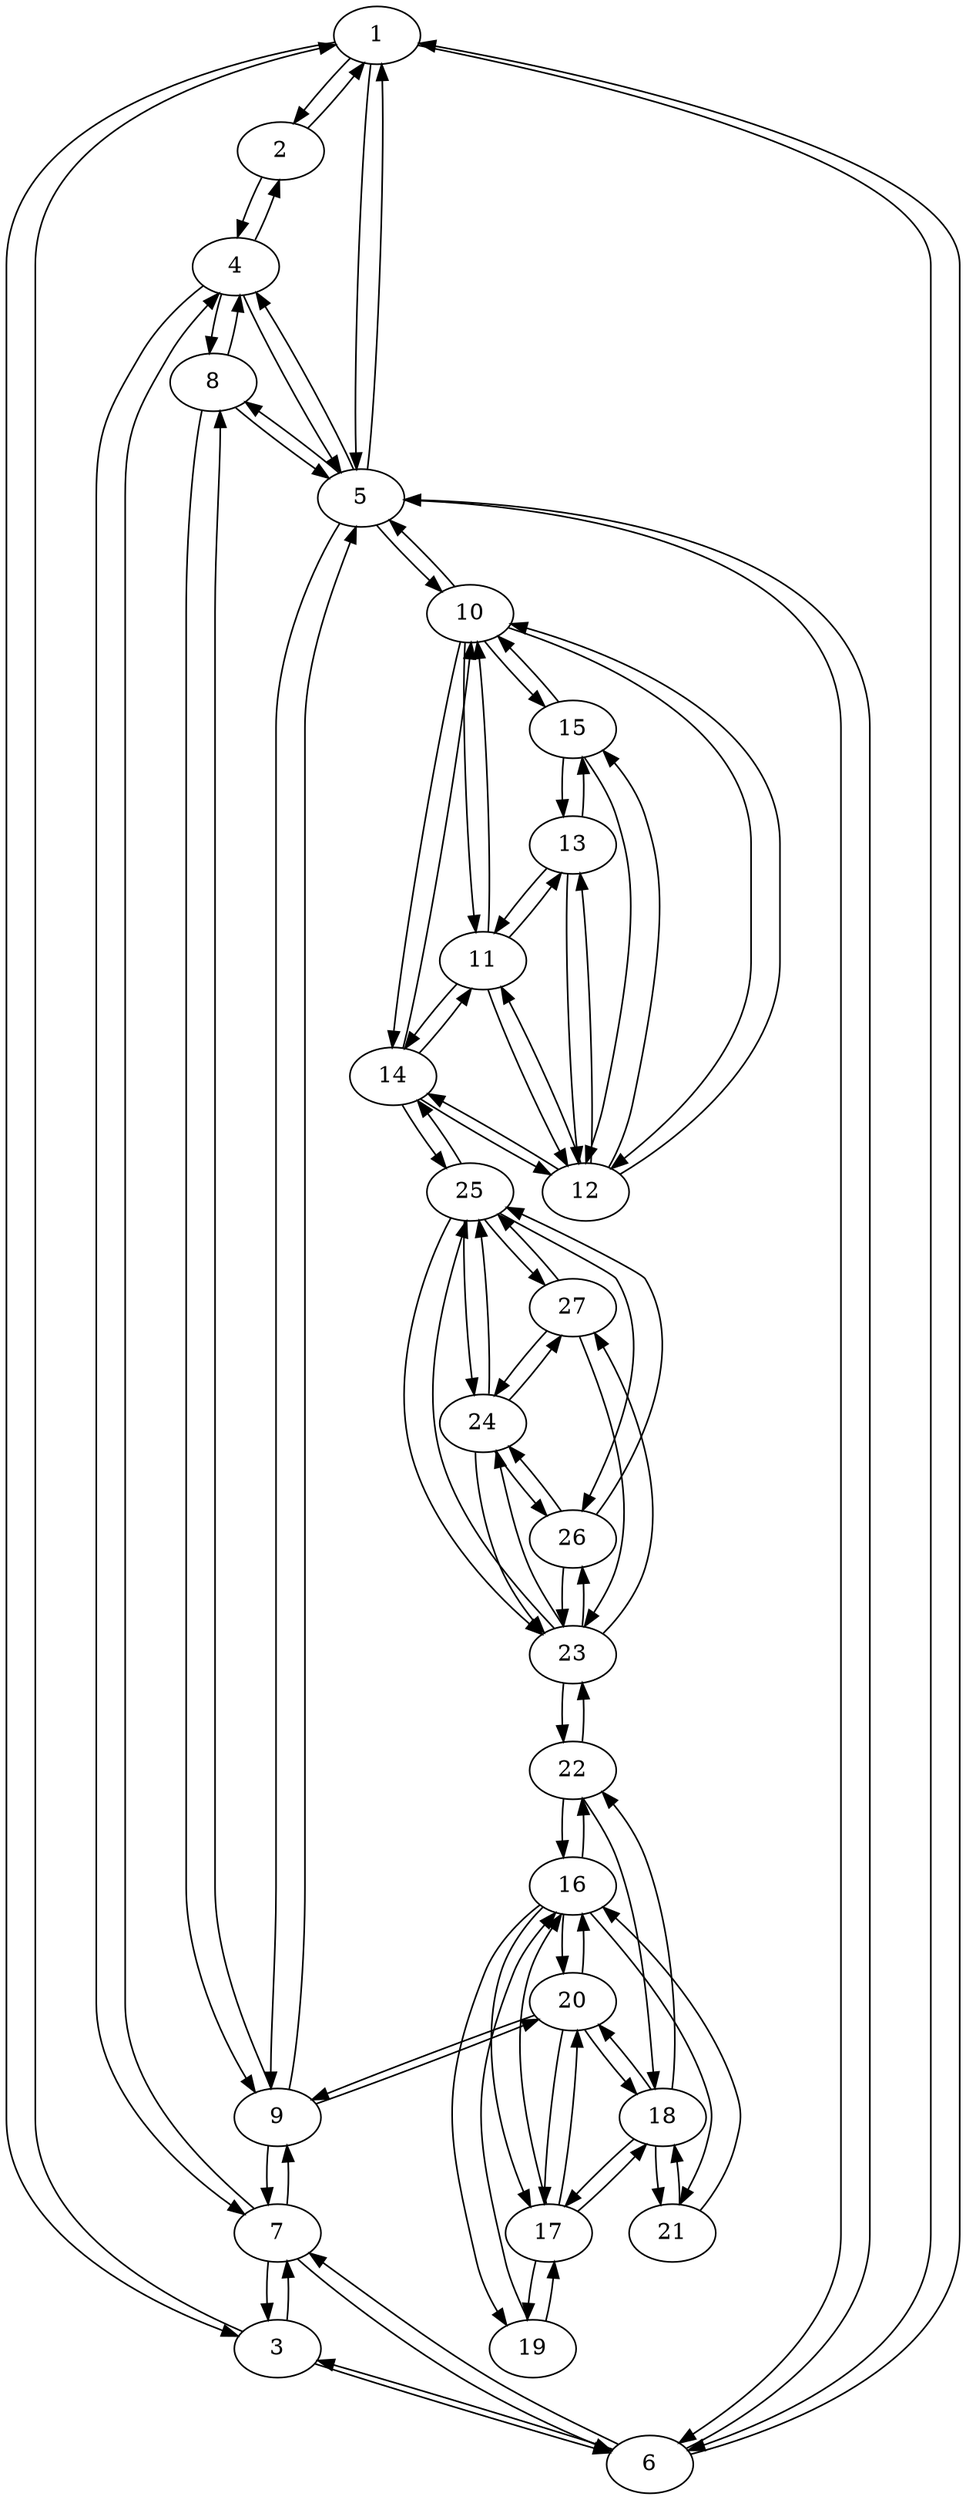 digraph G {
  1 -> 2 [level = "Master"];
  1 -> 3 [level = "Master"];
  1 -> 5 [level = "Master"];
  1 -> 6 [level = "Master"];
  2 -> 1 [level = "Master"];
  2 -> 4 [level = "Master"];
  3 -> 1 [level = "Master"];
  3 -> 6 [level = "Master"];
  3 -> 7 [level = "Master"];
  4 -> 2 [level = "Master"];
  4 -> 5 [level = "Master"];
  4 -> 7 [level = "Master"];
  4 -> 8 [level = "Master"];
  5 -> 1 [level = "Master"];
  5 -> 4 [level = "Master"];
  5 -> 6 [level = "Master"];
  5 -> 8 [level = "Master"];
  5 -> 9 [level = "Master"];
  5 -> 10 [level = "Master"];
  6 -> 1 [level = "Master"];
  6 -> 3 [level = "Master"];
  6 -> 5 [level = "Master"];
  6 -> 7 [level = "Master"];
  7 -> 3 [level = "Master"];
  7 -> 4 [level = "Master"];
  7 -> 6 [level = "Master"];
  7 -> 9 [level = "Master"];
  8 -> 4 [level = "Master"];
  8 -> 5 [level = "Master"];
  8 -> 9 [level = "Master"];
  9 -> 5 [level = "Master"];
  9 -> 7 [level = "Master"];
  9 -> 8 [level = "Master"];
  9 -> 20 [level = "Master"];
  10 -> 5 [level = "Master"];
  10 -> 11 [level = "Master"];
  10 -> 12 [level = "Master"];
  10 -> 14 [level = "Master"];
  10 -> 15 [level = "Master"];
  11 -> 10 [level = "Master"];
  11 -> 12 [level = "Master"];
  11 -> 13 [level = "Master"];
  11 -> 14 [level = "Master"];
  12 -> 10 [level = "Master"];
  12 -> 11 [level = "Master"];
  12 -> 13 [level = "Master"];
  12 -> 14 [level = "Master"];
  12 -> 15 [level = "Master"];
  13 -> 11 [level = "Master"];
  13 -> 12 [level = "Master"];
  13 -> 15 [level = "Master"];
  14 -> 10 [level = "Master"];
  14 -> 11 [level = "Master"];
  14 -> 12 [level = "Master"];
  14 -> 25 [level = "Master"];
  15 -> 10 [level = "Master"];
  15 -> 12 [level = "Master"];
  15 -> 13 [level = "Master"];
  16 -> 17 [level = "Master"];
  16 -> 19 [level = "Master"];
  16 -> 20 [level = "Master"];
  16 -> 21 [level = "Master"];
  16 -> 22 [level = "Master"];
  17 -> 16 [level = "Master"];
  17 -> 18 [level = "Master"];
  17 -> 19 [level = "Master"];
  17 -> 20 [level = "Master"];
  18 -> 17 [level = "Master"];
  18 -> 20 [level = "Master"];
  18 -> 21 [level = "Master"];
  18 -> 22 [level = "Master"];
  19 -> 16 [level = "Master"];
  19 -> 17 [level = "Master"];
  20 -> 9 [level = "Master"];
  20 -> 16 [level = "Master"];
  20 -> 17 [level = "Master"];
  20 -> 18 [level = "Master"];
  21 -> 16 [level = "Master"];
  21 -> 18 [level = "Master"];
  22 -> 16 [level = "Master"];
  22 -> 18 [level = "Master"];
  22 -> 23 [level = "Master"];
  23 -> 22 [level = "Master"];
  23 -> 24 [level = "Master"];
  23 -> 25 [level = "Master"];
  23 -> 26 [level = "Master"];
  23 -> 27 [level = "Master"];
  24 -> 23 [level = "Master"];
  24 -> 25 [level = "Master"];
  24 -> 26 [level = "Master"];
  24 -> 27 [level = "Master"];
  25 -> 14 [level = "Master"];
  25 -> 23 [level = "Master"];
  25 -> 24 [level = "Master"];
  25 -> 26 [level = "Master"];
  25 -> 27 [level = "Master"];
  26 -> 23 [level = "Master"];
  26 -> 24 [level = "Master"];
  26 -> 25 [level = "Master"];
  27 -> 23 [level = "Master"];
  27 -> 24 [level = "Master"];
  27 -> 25 [level = "Master"];
}